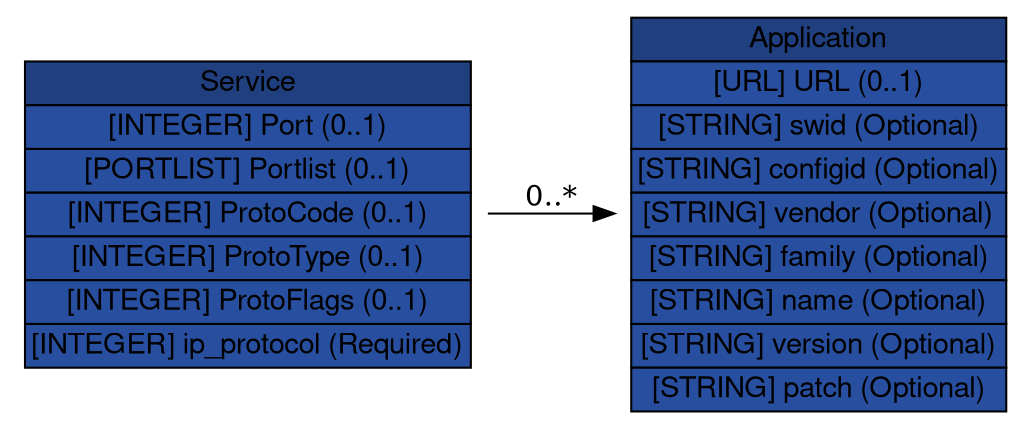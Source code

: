 digraph Service {
	graph [bb="0,0,482,197",
		rankdir=LR
	];
	node [label="\N"];
	Service	 [height=2.1528,
		label=<<table BORDER="0" CELLBORDER="1" CELLSPACING="0"> <tr> <td BGCOLOR="#203f7f" HREF="/idmef_parser/IODEF/Service.html" TITLE="The Service class describes a network service of a host or network. The service is identified by specific port or list of ports, along with the application listening on that port. "><FONT FACE="Nimbus Sans L">Service</FONT></td> </tr>" %<tr><td BGCOLOR="#284f9f"  HREF="/idmef_parser/IODEF/Service.html" TITLE="A port number."><FONT FACE="Nimbus Sans L">[INTEGER] Port (0..1)</FONT></td></tr>%<tr><td BGCOLOR="#284f9f"  HREF="/idmef_parser/IODEF/Service.html" TITLE="A list of port numbers formatted according to Section 2.10."><FONT FACE="Nimbus Sans L">[PORTLIST] Portlist (0..1)</FONT></td></tr>%<tr><td BGCOLOR="#284f9f"  HREF="/idmef_parser/IODEF/Service.html" TITLE="A layer-4 protocol-specific code field (e.g., ICMP code field)."><FONT FACE="Nimbus Sans L">[INTEGER] ProtoCode (0..1)</FONT></td></tr>%<tr><td BGCOLOR="#284f9f"  HREF="/idmef_parser/IODEF/Service.html" TITLE="A layer-4 protocol specific type field (e.g., ICMP type field)."><FONT FACE="Nimbus Sans L">[INTEGER] ProtoType (0..1)</FONT></td></tr>%<tr><td BGCOLOR="#284f9f"  HREF="/idmef_parser/IODEF/Service.html" TITLE="A layer-4 protocol specific flag field (e.g., TCP flag field)."><FONT FACE="Nimbus Sans L">[INTEGER] ProtoFlags (0..1)</FONT></td></tr>%<tr><td BGCOLOR="#284f9f"  HREF="/idmef_parser/IODEF/Service.html" TITLE="The IANA protocol number."><FONT FACE="Nimbus Sans L">[INTEGER] ip_protocol (Required)</FONT></td></tr>%</table>>,
		pos="114,98.5",
		shape=plaintext,
		width=3.1667];
	Application	 [height=2.7361,
		label=<<table BORDER="0" CELLBORDER="1" CELLSPACING="0"> <tr> <td BGCOLOR="#203f7f" HREF="/idmef_parser/IODEF/Application.html" TITLE="The Application class describes an application running on a System providing a Service. "><FONT FACE="Nimbus Sans L">Application</FONT></td> </tr>" %<tr><td BGCOLOR="#284f9f"  HREF="/idmef_parser/IODEF/Application.html" TITLE="A URL describing the application."><FONT FACE="Nimbus Sans L">[URL] URL (0..1)</FONT></td></tr>%<tr><td BGCOLOR="#284f9f"  HREF="/idmef_parser/IODEF/Application.html" TITLE="An identifier that can be used to reference this software."><FONT FACE="Nimbus Sans L">[STRING] swid (Optional)</FONT></td></tr>%<tr><td BGCOLOR="#284f9f"  HREF="/idmef_parser/IODEF/Application.html" TITLE="An identifier that can be used to reference a particular configuration of this software."><FONT FACE="Nimbus Sans L">[STRING] configid (Optional)</FONT></td></tr>%<tr><td BGCOLOR="#284f9f"  HREF="/idmef_parser/IODEF/Application.html" TITLE="Vendor name of the software."><FONT FACE="Nimbus Sans L">[STRING] vendor (Optional)</FONT></td></tr>%<tr><td BGCOLOR="#284f9f"  HREF="/idmef_parser/IODEF/Application.html" TITLE="Family of the software."><FONT FACE="Nimbus Sans L">[STRING] family (Optional)</FONT></td></tr>%<tr><td BGCOLOR="#284f9f"  HREF="/idmef_parser/IODEF/Application.html" TITLE="Name of the software."><FONT FACE="Nimbus Sans L">[STRING] name (Optional)</FONT></td></tr>%<tr><td BGCOLOR="#284f9f"  HREF="/idmef_parser/IODEF/Application.html" TITLE="Version of the software."><FONT FACE="Nimbus Sans L">[STRING] version (Optional)</FONT></td></tr>%<tr><td BGCOLOR="#284f9f"  HREF="/idmef_parser/IODEF/Application.html" TITLE="Patch or service pack level of the software."><FONT FACE="Nimbus Sans L">[STRING] patch (Optional)</FONT></td></tr>%</table>>,
		pos="384.5,98.5",
		shape=plaintext,
		width=2.7083];
	Service -> Application	 [label="0..*",
		lp="257.5,106",
		pos="e,286.83,98.5 228.32,98.5 244.29,98.5 260.66,98.5 276.51,98.5"];
}
